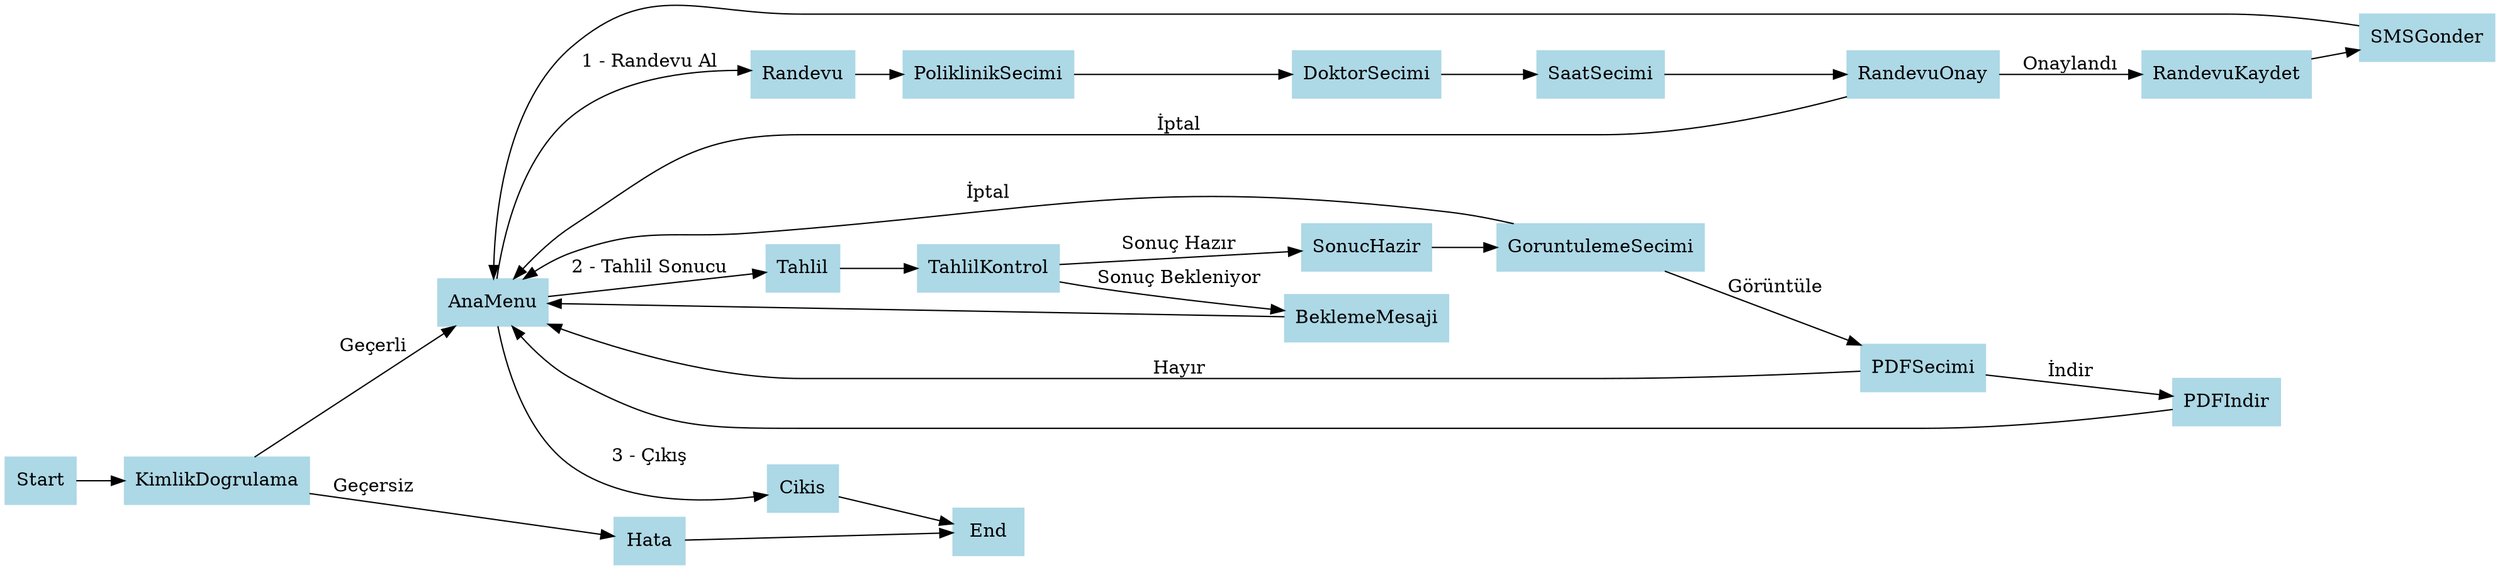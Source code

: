 digraph SaglikSistemi {
  rankdir=LR;
  node [shape=box, style=filled, color=lightblue];

  Start -> KimlikDogrulama
  KimlikDogrulama -> AnaMenu [label="Geçerli"]
  KimlikDogrulama -> Hata [label="Geçersiz"]

  AnaMenu -> Randevu [label="1 - Randevu Al"]
  AnaMenu -> Tahlil [label="2 - Tahlil Sonucu"]
  AnaMenu -> Cikis [label="3 - Çıkış"]

  // Randevu Sistemi
  Randevu -> PoliklinikSecimi
  PoliklinikSecimi -> DoktorSecimi
  DoktorSecimi -> SaatSecimi
  SaatSecimi -> RandevuOnay
  RandevuOnay -> RandevuKaydet [label="Onaylandı"]
  RandevuOnay -> AnaMenu [label="İptal"]

  RandevuKaydet -> SMSGonder
  SMSGonder -> AnaMenu

  // Tahlil Sistemi
  Tahlil -> TahlilKontrol
  TahlilKontrol -> SonucHazir [label="Sonuç Hazır"]
  TahlilKontrol -> BeklemeMesaji [label="Sonuç Bekleniyor"]

  SonucHazir -> GoruntulemeSecimi
  GoruntulemeSecimi -> PDFSecimi [label="Görüntüle"]
  GoruntulemeSecimi -> AnaMenu [label="İptal"]

  PDFSecimi -> PDFIndir [label="İndir"]
  PDFSecimi -> AnaMenu [label="Hayır"]

  PDFIndir -> AnaMenu

  // Diğer
  Hata -> End
  Cikis -> End
  BeklemeMesaji -> AnaMenu
}
